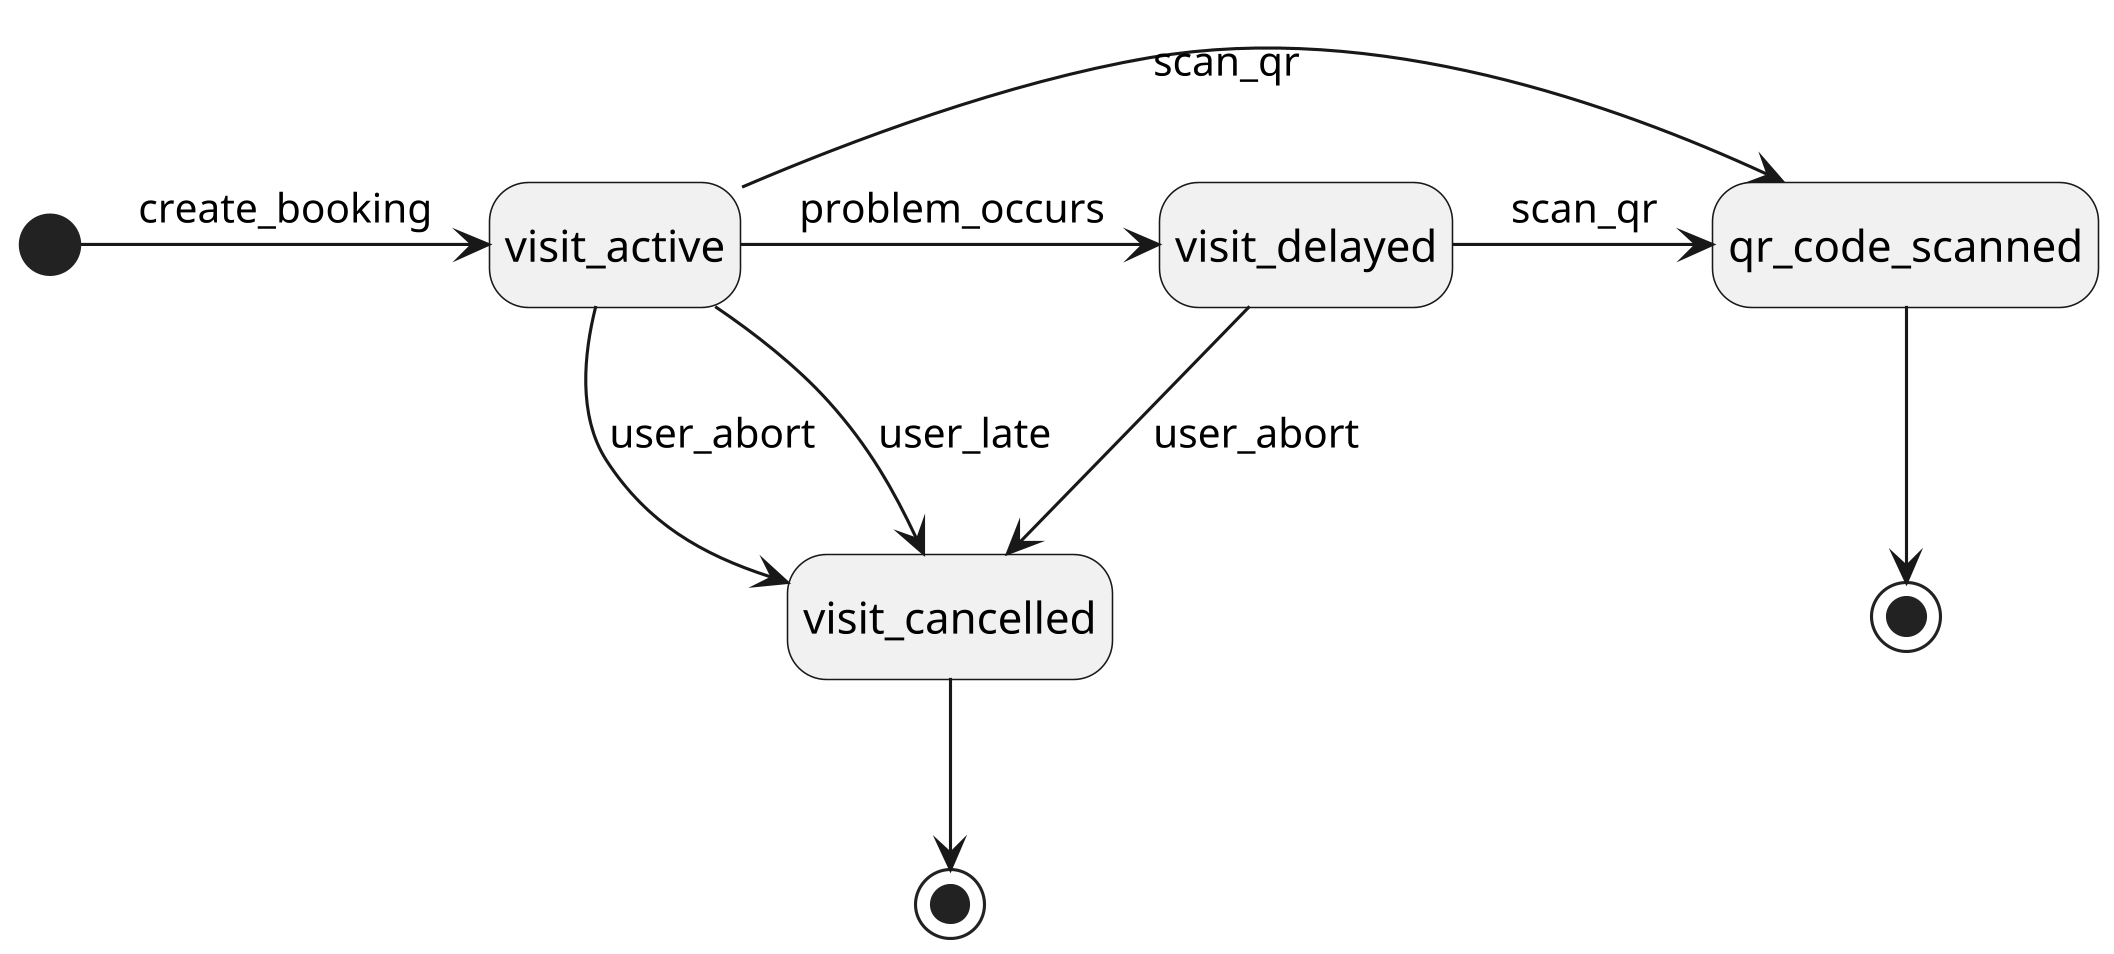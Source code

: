 @startuml visit_state_diagram
hide empty description
skinparam dpi 300
skinparam ActorFontSize 15
skinparam UsecaseFontSize 12

state end1 <<end>>

[*] -> visit_active : create_booking

visit_active -> visit_delayed : problem_occurs
visit_active --> visit_cancelled : user_abort
visit_active --> visit_cancelled : user_late
visit_active -> qr_code_scanned : scan_qr

visit_delayed --> visit_cancelled : user_abort
visit_delayed -> qr_code_scanned : scan_qr

qr_code_scanned --> end1
visit_cancelled --> [*]

@enduml